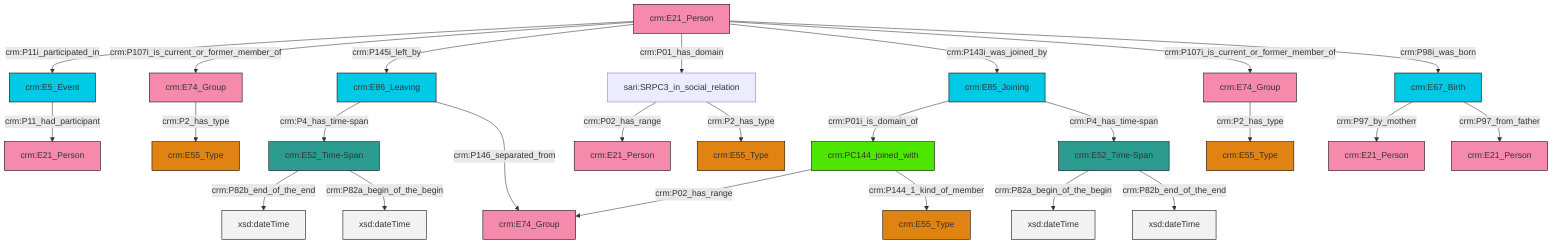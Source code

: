 graph TD
classDef Literal fill:#f2f2f2,stroke:#000000;
classDef CRM_Entity fill:#FFFFFF,stroke:#000000;
classDef Temporal_Entity fill:#00C9E6, stroke:#000000;
classDef Type fill:#E18312, stroke:#000000;
classDef Time-Span fill:#2C9C91, stroke:#000000;
classDef Appellation fill:#FFEB7F, stroke:#000000;
classDef Place fill:#008836, stroke:#000000;
classDef Persistent_Item fill:#B266B2, stroke:#000000;
classDef Conceptual_Object fill:#FFD700, stroke:#000000;
classDef Physical_Thing fill:#D2B48C, stroke:#000000;
classDef Actor fill:#f58aad, stroke:#000000;
classDef PC_Classes fill:#4ce600, stroke:#000000;
classDef Multi fill:#cccccc,stroke:#000000;

0["crm:E21_Person"]:::Actor -->|crm:P11i_participated_in| 1["crm:E5_Event"]:::Temporal_Entity
2["crm:E74_Group"]:::Actor -->|crm:P2_has_type| 3["crm:E55_Type"]:::Type
4["crm:E85_Joining"]:::Temporal_Entity -->|crm:P01i_is_domain_of| 5["crm:PC144_joined_with"]:::PC_Classes
5["crm:PC144_joined_with"]:::PC_Classes -->|crm:P02_has_range| 8["crm:E74_Group"]:::Actor
5["crm:PC144_joined_with"]:::PC_Classes -->|crm:P144_1_kind_of_member| 9["crm:E55_Type"]:::Type
10["crm:E52_Time-Span"]:::Time-Span -->|crm:P82a_begin_of_the_begin| 11[xsd:dateTime]:::Literal
0["crm:E21_Person"]:::Actor -->|crm:P107i_is_current_or_former_member_of| 12["crm:E74_Group"]:::Actor
0["crm:E21_Person"]:::Actor -->|crm:P145i_left_by| 15["crm:E86_Leaving"]:::Temporal_Entity
0["crm:E21_Person"]:::Actor -->|crm:P01_has_domain| 6["sari:SRPC3_in_social_relation"]:::Default
12["crm:E74_Group"]:::Actor -->|crm:P2_has_type| 26["crm:E55_Type"]:::Type
10["crm:E52_Time-Span"]:::Time-Span -->|crm:P82b_end_of_the_end| 28[xsd:dateTime]:::Literal
13["crm:E52_Time-Span"]:::Time-Span -->|crm:P82b_end_of_the_end| 29[xsd:dateTime]:::Literal
15["crm:E86_Leaving"]:::Temporal_Entity -->|crm:P4_has_time-span| 13["crm:E52_Time-Span"]:::Time-Span
0["crm:E21_Person"]:::Actor -->|crm:P143i_was_joined_by| 4["crm:E85_Joining"]:::Temporal_Entity
6["sari:SRPC3_in_social_relation"]:::Default -->|crm:P02_has_range| 17["crm:E21_Person"]:::Actor
0["crm:E21_Person"]:::Actor -->|crm:P107i_is_current_or_former_member_of| 2["crm:E74_Group"]:::Actor
6["sari:SRPC3_in_social_relation"]:::Default -->|crm:P2_has_type| 34["crm:E55_Type"]:::Type
4["crm:E85_Joining"]:::Temporal_Entity -->|crm:P4_has_time-span| 10["crm:E52_Time-Span"]:::Time-Span
38["crm:E67_Birth"]:::Temporal_Entity -->|crm:P97_by_motherr| 23["crm:E21_Person"]:::Actor
15["crm:E86_Leaving"]:::Temporal_Entity -->|crm:P146_separated_from| 8["crm:E74_Group"]:::Actor
1["crm:E5_Event"]:::Temporal_Entity -->|crm:P11_had_participant| 20["crm:E21_Person"]:::Actor
38["crm:E67_Birth"]:::Temporal_Entity -->|crm:P97_from_father| 31["crm:E21_Person"]:::Actor
13["crm:E52_Time-Span"]:::Time-Span -->|crm:P82a_begin_of_the_begin| 42[xsd:dateTime]:::Literal
0["crm:E21_Person"]:::Actor -->|crm:P98i_was_born| 38["crm:E67_Birth"]:::Temporal_Entity